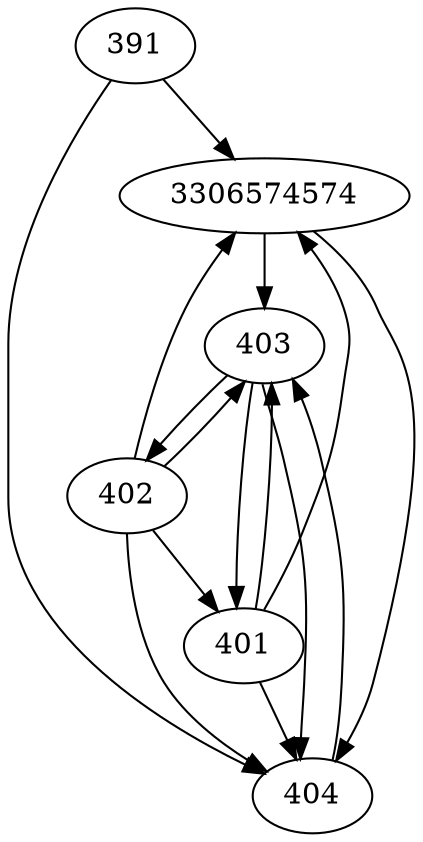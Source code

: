 strict digraph  {
391;
3306574574;
401;
402;
403;
404;
391 -> 3306574574;
391 -> 404;
3306574574 -> 403;
3306574574 -> 404;
401 -> 403;
401 -> 3306574574;
401 -> 404;
402 -> 403;
402 -> 3306574574;
402 -> 401;
402 -> 404;
403 -> 401;
403 -> 404;
403 -> 402;
404 -> 403;
}
